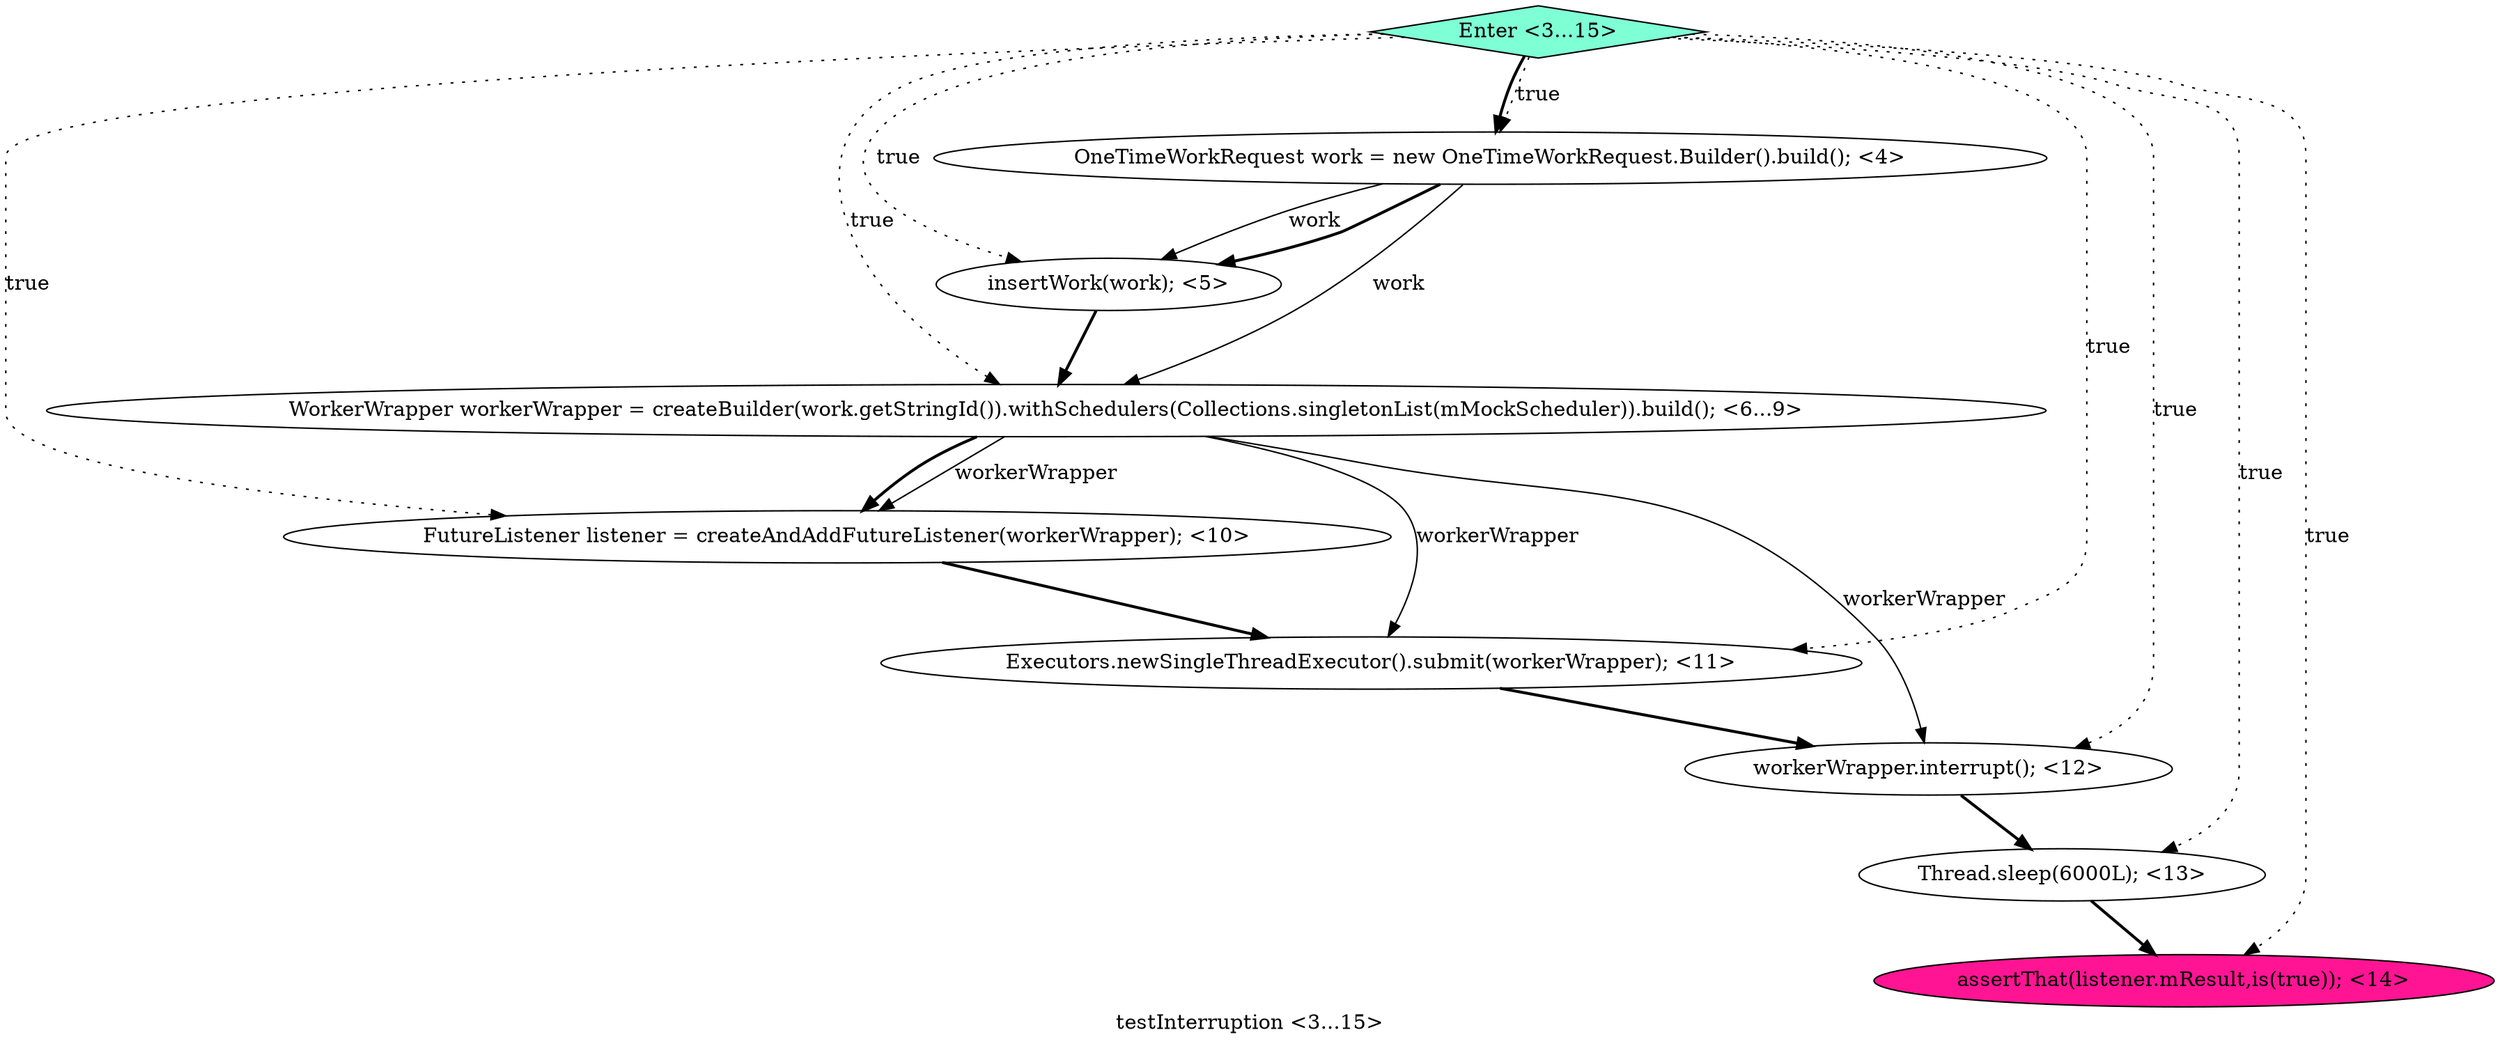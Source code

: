 digraph PDG {
label = "testInterruption <3...15>";
0.2 [style = filled, label = "WorkerWrapper workerWrapper = createBuilder(work.getStringId()).withSchedulers(Collections.singletonList(mMockScheduler)).build(); <6...9>", fillcolor = white, shape = ellipse];
0.6 [style = filled, label = "Thread.sleep(6000L); <13>", fillcolor = white, shape = ellipse];
0.1 [style = filled, label = "insertWork(work); <5>", fillcolor = white, shape = ellipse];
0.3 [style = filled, label = "FutureListener listener = createAndAddFutureListener(workerWrapper); <10>", fillcolor = white, shape = ellipse];
0.5 [style = filled, label = "workerWrapper.interrupt(); <12>", fillcolor = white, shape = ellipse];
0.8 [style = filled, label = "Enter <3...15>", fillcolor = aquamarine, shape = diamond];
0.7 [style = filled, label = "assertThat(listener.mResult,is(true)); <14>", fillcolor = deeppink, shape = ellipse];
0.0 [style = filled, label = "OneTimeWorkRequest work = new OneTimeWorkRequest.Builder().build(); <4>", fillcolor = white, shape = ellipse];
0.4 [style = filled, label = "Executors.newSingleThreadExecutor().submit(workerWrapper); <11>", fillcolor = white, shape = ellipse];
0.0 -> 0.1 [style = solid, label="work"];
0.0 -> 0.1 [style = bold, label=""];
0.0 -> 0.2 [style = solid, label="work"];
0.1 -> 0.2 [style = bold, label=""];
0.2 -> 0.3 [style = solid, label="workerWrapper"];
0.2 -> 0.3 [style = bold, label=""];
0.2 -> 0.4 [style = solid, label="workerWrapper"];
0.2 -> 0.5 [style = solid, label="workerWrapper"];
0.3 -> 0.4 [style = bold, label=""];
0.4 -> 0.5 [style = bold, label=""];
0.5 -> 0.6 [style = bold, label=""];
0.6 -> 0.7 [style = bold, label=""];
0.8 -> 0.0 [style = dotted, label="true"];
0.8 -> 0.0 [style = bold, label=""];
0.8 -> 0.1 [style = dotted, label="true"];
0.8 -> 0.2 [style = dotted, label="true"];
0.8 -> 0.3 [style = dotted, label="true"];
0.8 -> 0.4 [style = dotted, label="true"];
0.8 -> 0.5 [style = dotted, label="true"];
0.8 -> 0.6 [style = dotted, label="true"];
0.8 -> 0.7 [style = dotted, label="true"];
}
